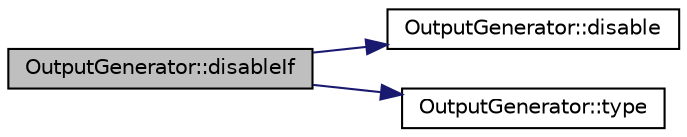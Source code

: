 digraph "OutputGenerator::disableIf"
{
 // LATEX_PDF_SIZE
  edge [fontname="Helvetica",fontsize="10",labelfontname="Helvetica",labelfontsize="10"];
  node [fontname="Helvetica",fontsize="10",shape=record];
  rankdir="LR";
  Node1 [label="OutputGenerator::disableIf",height=0.2,width=0.4,color="black", fillcolor="grey75", style="filled", fontcolor="black",tooltip=" "];
  Node1 -> Node2 [color="midnightblue",fontsize="10",style="solid",fontname="Helvetica"];
  Node2 [label="OutputGenerator::disable",height=0.2,width=0.4,color="black", fillcolor="white", style="filled",URL="$classOutputGenerator.html#a7525c6d37fc6aeb6d3065bcf12bc74da",tooltip=" "];
  Node1 -> Node3 [color="midnightblue",fontsize="10",style="solid",fontname="Helvetica"];
  Node3 [label="OutputGenerator::type",height=0.2,width=0.4,color="black", fillcolor="white", style="filled",URL="$classOutputGenerator.html#aca24be6325102c622c2a814e3c7d6b8a",tooltip=" "];
}
